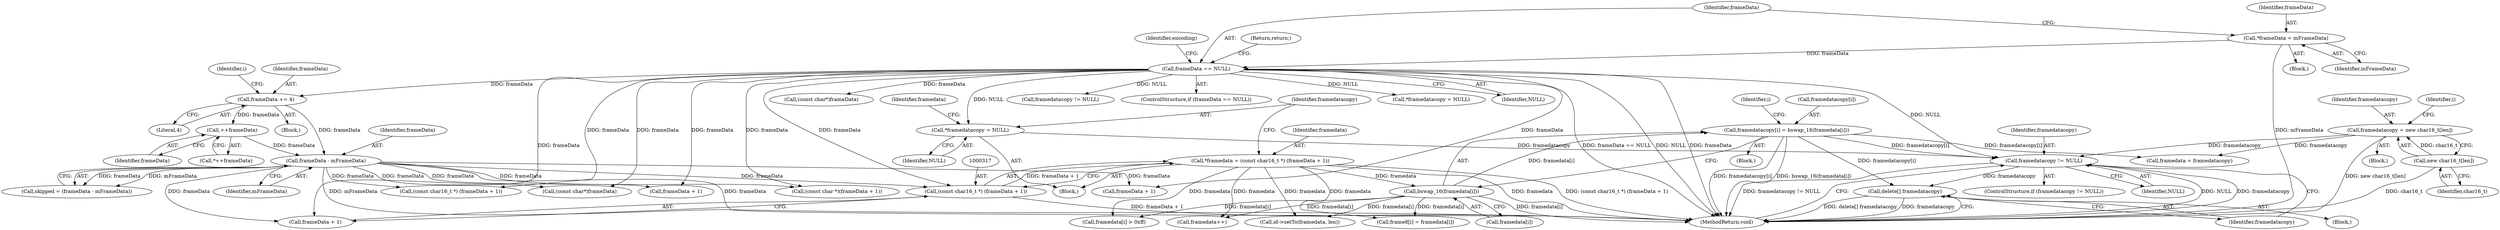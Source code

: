 digraph "0_Android_6d0249be2275fd4086783f259f4e2c54722a7c55_0@API" {
"1000430" [label="(Call,framedatacopy != NULL)"];
"1000346" [label="(Call,framedatacopy[i] = bswap_16(framedata[i]))"];
"1000350" [label="(Call,bswap_16(framedata[i]))"];
"1000314" [label="(Call,*framedata = (const char16_t *) (frameData + 1))"];
"1000316" [label="(Call,(const char16_t *) (frameData + 1))"];
"1000202" [label="(Call,frameData - mFrameData)"];
"1000179" [label="(Call,frameData += 4)"];
"1000111" [label="(Call,frameData == NULL)"];
"1000107" [label="(Call,*frameData = mFrameData)"];
"1000196" [label="(Call,++frameData)"];
"1000322" [label="(Call,*framedatacopy = NULL)"];
"1000331" [label="(Call,framedatacopy = new char16_t[len])"];
"1000333" [label="(Call,new char16_t[len])"];
"1000434" [label="(Call,delete[] framedatacopy)"];
"1000109" [label="(Identifier,mFrameData)"];
"1000322" [label="(Call,*framedatacopy = NULL)"];
"1000331" [label="(Call,framedatacopy = new char16_t[len])"];
"1000155" [label="(Call,(const char*)frameData)"];
"1000180" [label="(Identifier,frameData)"];
"1000350" [label="(Call,bswap_16(framedata[i]))"];
"1000412" [label="(Call,frame8[i] = framedata[i])"];
"1000118" [label="(Identifier,encoding)"];
"1000295" [label="(Call,framedatacopy != NULL)"];
"1000333" [label="(Call,new char16_t[len])"];
"1000181" [label="(Literal,4)"];
"1000184" [label="(Identifier,i)"];
"1000334" [label="(Identifier,char16_t)"];
"1000318" [label="(Call,frameData + 1)"];
"1000345" [label="(Block,)"];
"1000315" [label="(Identifier,framedata)"];
"1000235" [label="(Call,(const char *)(frameData + 1))"];
"1000426" [label="(Call,id->setTo(framedata, len))"];
"1000110" [label="(ControlStructure,if (frameData == NULL))"];
"1000430" [label="(Call,framedatacopy != NULL)"];
"1000431" [label="(Identifier,framedatacopy)"];
"1000103" [label="(Block,)"];
"1000346" [label="(Call,framedatacopy[i] = bswap_16(framedata[i]))"];
"1000256" [label="(Call,(const char16_t *) (frameData + 1))"];
"1000258" [label="(Call,frameData + 1)"];
"1000111" [label="(Call,frameData == NULL)"];
"1000323" [label="(Identifier,framedatacopy)"];
"1000204" [label="(Identifier,mFrameData)"];
"1000112" [label="(Identifier,frameData)"];
"1000203" [label="(Identifier,frameData)"];
"1000107" [label="(Call,*frameData = mFrameData)"];
"1000363" [label="(Call,framedata++)"];
"1000436" [label="(MethodReturn,void)"];
"1000433" [label="(Block,)"];
"1000200" [label="(Call,skipped = (frameData - mFrameData))"];
"1000197" [label="(Identifier,frameData)"];
"1000344" [label="(Identifier,i)"];
"1000347" [label="(Call,framedatacopy[i])"];
"1000223" [label="(Call,(const char*)frameData)"];
"1000179" [label="(Call,frameData += 4)"];
"1000262" [label="(Call,*framedatacopy = NULL)"];
"1000434" [label="(Call,delete[] framedatacopy)"];
"1000195" [label="(Call,*++frameData)"];
"1000328" [label="(Identifier,framedata)"];
"1000435" [label="(Identifier,framedatacopy)"];
"1000432" [label="(Identifier,NULL)"];
"1000429" [label="(ControlStructure,if (framedatacopy != NULL))"];
"1000178" [label="(Block,)"];
"1000113" [label="(Identifier,NULL)"];
"1000332" [label="(Identifier,framedatacopy)"];
"1000196" [label="(Call,++frameData)"];
"1000108" [label="(Identifier,frameData)"];
"1000330" [label="(Block,)"];
"1000115" [label="(Return,return;)"];
"1000237" [label="(Call,frameData + 1)"];
"1000324" [label="(Identifier,NULL)"];
"1000306" [label="(Block,)"];
"1000202" [label="(Call,frameData - mFrameData)"];
"1000351" [label="(Call,framedata[i])"];
"1000338" [label="(Identifier,i)"];
"1000354" [label="(Call,framedata = framedatacopy)"];
"1000316" [label="(Call,(const char16_t *) (frameData + 1))"];
"1000314" [label="(Call,*framedata = (const char16_t *) (frameData + 1))"];
"1000383" [label="(Call,framedata[i] > 0xff)"];
"1000430" -> "1000429"  [label="AST: "];
"1000430" -> "1000432"  [label="CFG: "];
"1000431" -> "1000430"  [label="AST: "];
"1000432" -> "1000430"  [label="AST: "];
"1000435" -> "1000430"  [label="CFG: "];
"1000436" -> "1000430"  [label="CFG: "];
"1000430" -> "1000436"  [label="DDG: NULL"];
"1000430" -> "1000436"  [label="DDG: framedatacopy"];
"1000430" -> "1000436"  [label="DDG: framedatacopy != NULL"];
"1000346" -> "1000430"  [label="DDG: framedatacopy[i]"];
"1000322" -> "1000430"  [label="DDG: framedatacopy"];
"1000331" -> "1000430"  [label="DDG: framedatacopy"];
"1000111" -> "1000430"  [label="DDG: NULL"];
"1000430" -> "1000434"  [label="DDG: framedatacopy"];
"1000346" -> "1000345"  [label="AST: "];
"1000346" -> "1000350"  [label="CFG: "];
"1000347" -> "1000346"  [label="AST: "];
"1000350" -> "1000346"  [label="AST: "];
"1000344" -> "1000346"  [label="CFG: "];
"1000346" -> "1000436"  [label="DDG: framedatacopy[i]"];
"1000346" -> "1000436"  [label="DDG: bswap_16(framedata[i])"];
"1000350" -> "1000346"  [label="DDG: framedata[i]"];
"1000346" -> "1000354"  [label="DDG: framedatacopy[i]"];
"1000346" -> "1000434"  [label="DDG: framedatacopy[i]"];
"1000350" -> "1000351"  [label="CFG: "];
"1000351" -> "1000350"  [label="AST: "];
"1000350" -> "1000436"  [label="DDG: framedata[i]"];
"1000314" -> "1000350"  [label="DDG: framedata"];
"1000350" -> "1000363"  [label="DDG: framedata[i]"];
"1000350" -> "1000383"  [label="DDG: framedata[i]"];
"1000350" -> "1000412"  [label="DDG: framedata[i]"];
"1000350" -> "1000426"  [label="DDG: framedata[i]"];
"1000314" -> "1000306"  [label="AST: "];
"1000314" -> "1000316"  [label="CFG: "];
"1000315" -> "1000314"  [label="AST: "];
"1000316" -> "1000314"  [label="AST: "];
"1000323" -> "1000314"  [label="CFG: "];
"1000314" -> "1000436"  [label="DDG: framedata"];
"1000314" -> "1000436"  [label="DDG: (const char16_t *) (frameData + 1)"];
"1000316" -> "1000314"  [label="DDG: frameData + 1"];
"1000314" -> "1000363"  [label="DDG: framedata"];
"1000314" -> "1000383"  [label="DDG: framedata"];
"1000314" -> "1000412"  [label="DDG: framedata"];
"1000314" -> "1000426"  [label="DDG: framedata"];
"1000316" -> "1000318"  [label="CFG: "];
"1000317" -> "1000316"  [label="AST: "];
"1000318" -> "1000316"  [label="AST: "];
"1000316" -> "1000436"  [label="DDG: frameData + 1"];
"1000202" -> "1000316"  [label="DDG: frameData"];
"1000111" -> "1000316"  [label="DDG: frameData"];
"1000202" -> "1000200"  [label="AST: "];
"1000202" -> "1000204"  [label="CFG: "];
"1000203" -> "1000202"  [label="AST: "];
"1000204" -> "1000202"  [label="AST: "];
"1000200" -> "1000202"  [label="CFG: "];
"1000202" -> "1000436"  [label="DDG: frameData"];
"1000202" -> "1000436"  [label="DDG: mFrameData"];
"1000202" -> "1000200"  [label="DDG: frameData"];
"1000202" -> "1000200"  [label="DDG: mFrameData"];
"1000179" -> "1000202"  [label="DDG: frameData"];
"1000196" -> "1000202"  [label="DDG: frameData"];
"1000202" -> "1000223"  [label="DDG: frameData"];
"1000202" -> "1000235"  [label="DDG: frameData"];
"1000202" -> "1000237"  [label="DDG: frameData"];
"1000202" -> "1000256"  [label="DDG: frameData"];
"1000202" -> "1000258"  [label="DDG: frameData"];
"1000202" -> "1000318"  [label="DDG: frameData"];
"1000179" -> "1000178"  [label="AST: "];
"1000179" -> "1000181"  [label="CFG: "];
"1000180" -> "1000179"  [label="AST: "];
"1000181" -> "1000179"  [label="AST: "];
"1000184" -> "1000179"  [label="CFG: "];
"1000111" -> "1000179"  [label="DDG: frameData"];
"1000179" -> "1000196"  [label="DDG: frameData"];
"1000111" -> "1000110"  [label="AST: "];
"1000111" -> "1000113"  [label="CFG: "];
"1000112" -> "1000111"  [label="AST: "];
"1000113" -> "1000111"  [label="AST: "];
"1000115" -> "1000111"  [label="CFG: "];
"1000118" -> "1000111"  [label="CFG: "];
"1000111" -> "1000436"  [label="DDG: frameData"];
"1000111" -> "1000436"  [label="DDG: NULL"];
"1000111" -> "1000436"  [label="DDG: frameData == NULL"];
"1000107" -> "1000111"  [label="DDG: frameData"];
"1000111" -> "1000155"  [label="DDG: frameData"];
"1000111" -> "1000223"  [label="DDG: frameData"];
"1000111" -> "1000235"  [label="DDG: frameData"];
"1000111" -> "1000237"  [label="DDG: frameData"];
"1000111" -> "1000256"  [label="DDG: frameData"];
"1000111" -> "1000258"  [label="DDG: frameData"];
"1000111" -> "1000262"  [label="DDG: NULL"];
"1000111" -> "1000295"  [label="DDG: NULL"];
"1000111" -> "1000318"  [label="DDG: frameData"];
"1000111" -> "1000322"  [label="DDG: NULL"];
"1000107" -> "1000103"  [label="AST: "];
"1000107" -> "1000109"  [label="CFG: "];
"1000108" -> "1000107"  [label="AST: "];
"1000109" -> "1000107"  [label="AST: "];
"1000112" -> "1000107"  [label="CFG: "];
"1000107" -> "1000436"  [label="DDG: mFrameData"];
"1000196" -> "1000195"  [label="AST: "];
"1000196" -> "1000197"  [label="CFG: "];
"1000197" -> "1000196"  [label="AST: "];
"1000195" -> "1000196"  [label="CFG: "];
"1000322" -> "1000306"  [label="AST: "];
"1000322" -> "1000324"  [label="CFG: "];
"1000323" -> "1000322"  [label="AST: "];
"1000324" -> "1000322"  [label="AST: "];
"1000328" -> "1000322"  [label="CFG: "];
"1000331" -> "1000330"  [label="AST: "];
"1000331" -> "1000333"  [label="CFG: "];
"1000332" -> "1000331"  [label="AST: "];
"1000333" -> "1000331"  [label="AST: "];
"1000338" -> "1000331"  [label="CFG: "];
"1000331" -> "1000436"  [label="DDG: new char16_t[len]"];
"1000333" -> "1000331"  [label="DDG: char16_t"];
"1000331" -> "1000354"  [label="DDG: framedatacopy"];
"1000333" -> "1000334"  [label="CFG: "];
"1000334" -> "1000333"  [label="AST: "];
"1000333" -> "1000436"  [label="DDG: char16_t"];
"1000434" -> "1000433"  [label="AST: "];
"1000434" -> "1000435"  [label="CFG: "];
"1000435" -> "1000434"  [label="AST: "];
"1000436" -> "1000434"  [label="CFG: "];
"1000434" -> "1000436"  [label="DDG: delete[] framedatacopy"];
"1000434" -> "1000436"  [label="DDG: framedatacopy"];
}
